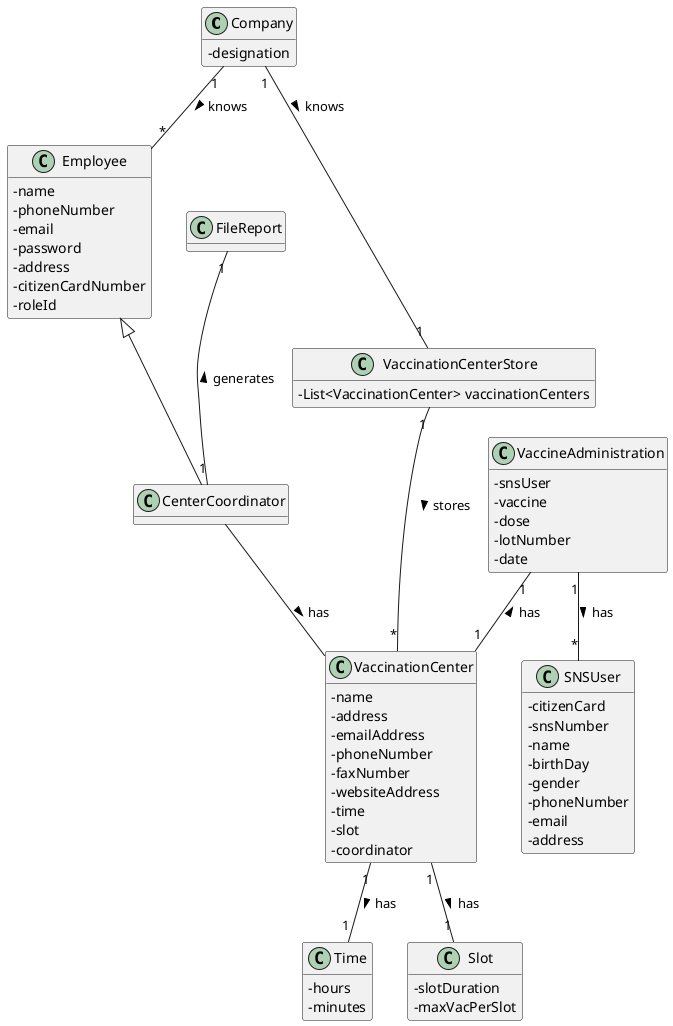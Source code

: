 @startuml US15_DM
hide methods
skinparam classAttributeIconSize 0

class Company {
  -designation
}

class CenterCoordinator {}

class Employee {
  -name
  -phoneNumber
  -email
  -password
  -address
  -citizenCardNumber
  -roleId
}

class VaccinationCenter{
  -name
  -address
  -emailAddress
  -phoneNumber
  -faxNumber
  -websiteAddress
  -time
  -slot
  -coordinator
}

class VaccinationCenterStore {
  -List<VaccinationCenter> vaccinationCenters
}

class Time {
  -hours
  -minutes
}

class Slot {
  -slotDuration
  -maxVacPerSlot
}

class VaccineAdministration {
  -snsUser
  -vaccine
  -dose
  -lotNumber
  -date
}

class SNSUser {
  - citizenCard
  - snsNumber
  - name
  - birthDay
  - gender
  - phoneNumber
  - email
  - address
}

class FileReport {}

Company "1" -- "*" Employee : knows >
Employee <|-- CenterCoordinator
CenterCoordinator -- VaccinationCenter : has >
VaccinationCenter "1" -- "1" Time : has >
VaccinationCenter "1"-- "1" Slot : has >
VaccinationCenterStore "1" -- "*" VaccinationCenter : stores >
Company "1" -- "1" VaccinationCenterStore : knows >
FileReport "1" -- "1" CenterCoordinator : generates <
VaccineAdministration "1" -- "1" VaccinationCenter : has <
VaccineAdministration "1" -- "*" SNSUser : has >

@enduml